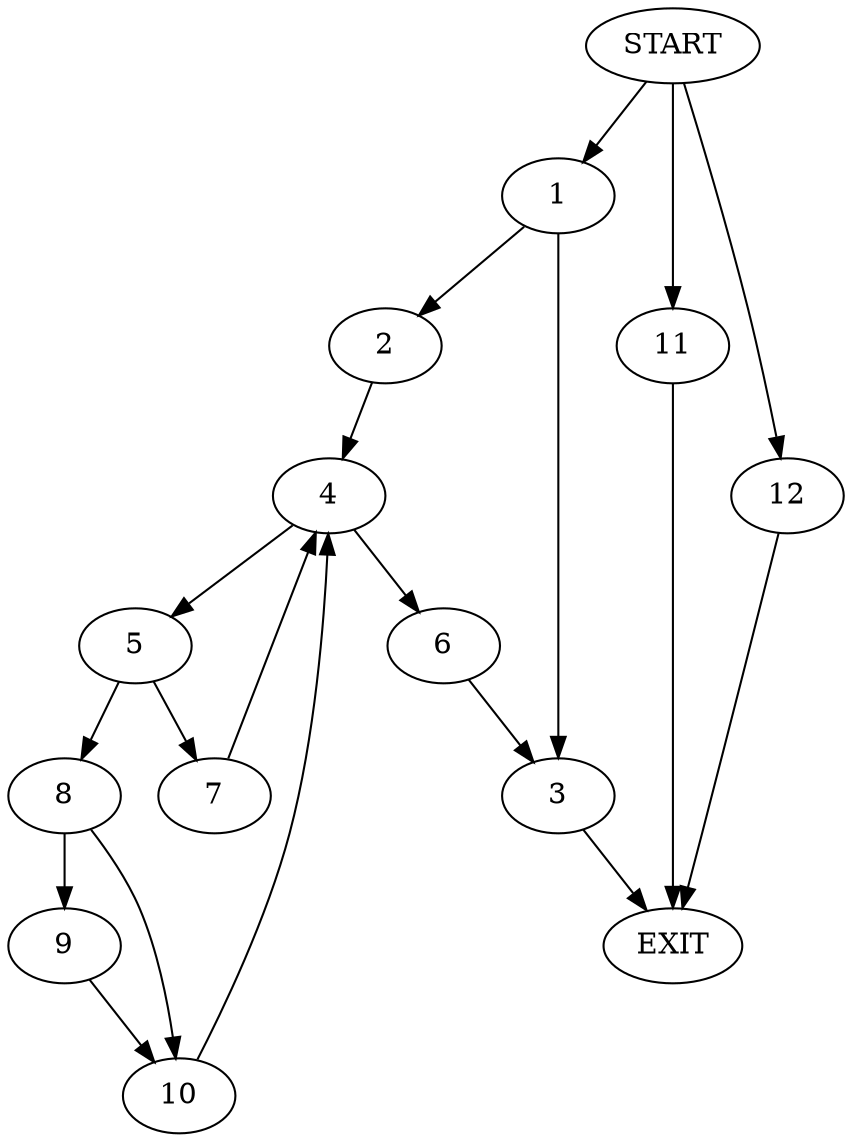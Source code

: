 digraph {
0 [label="START"]
13 [label="EXIT"]
0 -> 1
1 -> 2
1 -> 3
3 -> 13
2 -> 4
4 -> 5
4 -> 6
5 -> 7
5 -> 8
6 -> 3
7 -> 4
8 -> 9
8 -> 10
9 -> 10
10 -> 4
0 -> 11
11 -> 13
0 -> 12
12 -> 13
}
